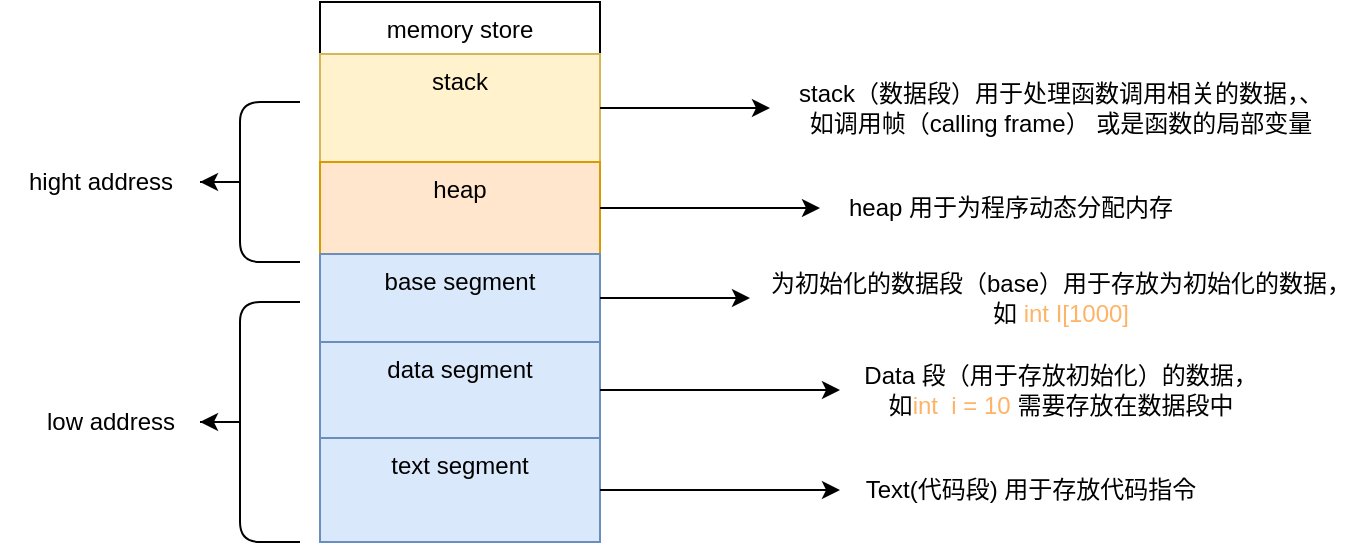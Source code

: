 <mxfile version="20.3.0" type="github">
  <diagram id="XmdqXbK0AcOZ-y48W_WI" name="Page-1">
    <mxGraphModel dx="1259" dy="1002" grid="1" gridSize="10" guides="1" tooltips="1" connect="1" arrows="1" fold="1" page="1" pageScale="1" pageWidth="850" pageHeight="1100" math="0" shadow="0">
      <root>
        <mxCell id="0" />
        <mxCell id="1" parent="0" />
        <mxCell id="e4FcmgPjsHgmHNoB451O-2" value="memory store" style="swimlane;fontStyle=0;childLayout=stackLayout;horizontal=1;startSize=26;fillColor=none;horizontalStack=0;resizeParent=1;resizeParentMax=0;resizeLast=0;collapsible=1;marginBottom=0;" vertex="1" parent="1">
          <mxGeometry x="250" y="50" width="140" height="270" as="geometry">
            <mxRectangle x="80" y="60" width="110" height="30" as="alternateBounds" />
          </mxGeometry>
        </mxCell>
        <mxCell id="e4FcmgPjsHgmHNoB451O-3" value="stack" style="text;strokeColor=#d6b656;fillColor=#fff2cc;align=center;verticalAlign=top;spacingLeft=4;spacingRight=4;overflow=hidden;rotatable=0;points=[[0,0.5],[1,0.5]];portConstraint=eastwest;" vertex="1" parent="e4FcmgPjsHgmHNoB451O-2">
          <mxGeometry y="26" width="140" height="54" as="geometry" />
        </mxCell>
        <mxCell id="e4FcmgPjsHgmHNoB451O-4" value="heap" style="text;strokeColor=#d79b00;fillColor=#ffe6cc;align=center;verticalAlign=top;spacingLeft=4;spacingRight=4;overflow=hidden;rotatable=0;points=[[0,0.5],[1,0.5]];portConstraint=eastwest;" vertex="1" parent="e4FcmgPjsHgmHNoB451O-2">
          <mxGeometry y="80" width="140" height="46" as="geometry" />
        </mxCell>
        <mxCell id="e4FcmgPjsHgmHNoB451O-5" value="base segment" style="text;strokeColor=#6c8ebf;fillColor=#dae8fc;align=center;verticalAlign=top;spacingLeft=4;spacingRight=4;overflow=hidden;rotatable=0;points=[[0,0.5],[1,0.5]];portConstraint=eastwest;" vertex="1" parent="e4FcmgPjsHgmHNoB451O-2">
          <mxGeometry y="126" width="140" height="44" as="geometry" />
        </mxCell>
        <mxCell id="e4FcmgPjsHgmHNoB451O-6" value="data segment" style="text;strokeColor=#6c8ebf;fillColor=#dae8fc;align=center;verticalAlign=top;spacingLeft=4;spacingRight=4;overflow=hidden;rotatable=0;points=[[0,0.5],[1,0.5]];portConstraint=eastwest;" vertex="1" parent="e4FcmgPjsHgmHNoB451O-2">
          <mxGeometry y="170" width="140" height="48" as="geometry" />
        </mxCell>
        <mxCell id="e4FcmgPjsHgmHNoB451O-7" value="text segment" style="text;strokeColor=#6c8ebf;fillColor=#dae8fc;align=center;verticalAlign=top;spacingLeft=4;spacingRight=4;overflow=hidden;rotatable=0;points=[[0,0.5],[1,0.5]];portConstraint=eastwest;" vertex="1" parent="e4FcmgPjsHgmHNoB451O-2">
          <mxGeometry y="218" width="140" height="52" as="geometry" />
        </mxCell>
        <mxCell id="e4FcmgPjsHgmHNoB451O-8" value="hight address" style="text;html=1;align=center;verticalAlign=middle;resizable=0;points=[];autosize=1;strokeColor=none;fillColor=none;" vertex="1" parent="1">
          <mxGeometry x="90" y="125" width="100" height="30" as="geometry" />
        </mxCell>
        <mxCell id="e4FcmgPjsHgmHNoB451O-9" value="low address" style="text;html=1;align=center;verticalAlign=middle;resizable=0;points=[];autosize=1;strokeColor=none;fillColor=none;" vertex="1" parent="1">
          <mxGeometry x="100" y="245" width="90" height="30" as="geometry" />
        </mxCell>
        <mxCell id="e4FcmgPjsHgmHNoB451O-10" value="Text(代码段) 用于存放代码指令" style="text;html=1;align=center;verticalAlign=middle;resizable=0;points=[];autosize=1;strokeColor=none;fillColor=none;" vertex="1" parent="1">
          <mxGeometry x="510" y="279" width="190" height="30" as="geometry" />
        </mxCell>
        <mxCell id="e4FcmgPjsHgmHNoB451O-11" value="stack（数据段）用于处理函数调用相关的数据，、&lt;br&gt;如调用帧（calling frame） 或是函数的局部变量" style="text;html=1;align=center;verticalAlign=middle;resizable=0;points=[];autosize=1;strokeColor=none;fillColor=none;" vertex="1" parent="1">
          <mxGeometry x="475" y="83" width="290" height="40" as="geometry" />
        </mxCell>
        <mxCell id="e4FcmgPjsHgmHNoB451O-12" value="为初始化的数据段（base）用于存放为初始化的数据，&lt;br&gt;如 &lt;font color=&quot;#ffb366&quot;&gt;int I[1000]&lt;/font&gt;" style="text;html=1;align=center;verticalAlign=middle;resizable=0;points=[];autosize=1;strokeColor=none;fillColor=none;" vertex="1" parent="1">
          <mxGeometry x="465" y="178" width="310" height="40" as="geometry" />
        </mxCell>
        <mxCell id="e4FcmgPjsHgmHNoB451O-13" value="Data 段（用于存放初始化）的数据，&lt;br&gt;如&lt;font color=&quot;#ffb366&quot;&gt;int &amp;nbsp;i = 10 &lt;/font&gt;需要存放在数据段中" style="text;html=1;align=center;verticalAlign=middle;resizable=0;points=[];autosize=1;strokeColor=none;fillColor=none;" vertex="1" parent="1">
          <mxGeometry x="510" y="224" width="220" height="40" as="geometry" />
        </mxCell>
        <mxCell id="e4FcmgPjsHgmHNoB451O-14" value="&lt;font color=&quot;#000000&quot;&gt;heap 用于为程序动态分配内存&lt;/font&gt;" style="text;html=1;align=center;verticalAlign=middle;resizable=0;points=[];autosize=1;strokeColor=none;fillColor=none;fontColor=#FFB366;" vertex="1" parent="1">
          <mxGeometry x="500" y="138" width="190" height="30" as="geometry" />
        </mxCell>
        <mxCell id="e4FcmgPjsHgmHNoB451O-15" style="edgeStyle=orthogonalEdgeStyle;rounded=0;orthogonalLoop=1;jettySize=auto;html=1;exitX=1;exitY=0.5;exitDx=0;exitDy=0;fontColor=#000000;" edge="1" parent="1" source="e4FcmgPjsHgmHNoB451O-4" target="e4FcmgPjsHgmHNoB451O-14">
          <mxGeometry relative="1" as="geometry" />
        </mxCell>
        <mxCell id="e4FcmgPjsHgmHNoB451O-16" style="edgeStyle=orthogonalEdgeStyle;rounded=0;orthogonalLoop=1;jettySize=auto;html=1;exitX=1;exitY=0.5;exitDx=0;exitDy=0;fontColor=#000000;" edge="1" parent="1" source="e4FcmgPjsHgmHNoB451O-3" target="e4FcmgPjsHgmHNoB451O-11">
          <mxGeometry relative="1" as="geometry" />
        </mxCell>
        <mxCell id="e4FcmgPjsHgmHNoB451O-17" style="edgeStyle=orthogonalEdgeStyle;rounded=0;orthogonalLoop=1;jettySize=auto;html=1;exitX=1;exitY=0.5;exitDx=0;exitDy=0;fontColor=#000000;" edge="1" parent="1" source="e4FcmgPjsHgmHNoB451O-5" target="e4FcmgPjsHgmHNoB451O-12">
          <mxGeometry relative="1" as="geometry" />
        </mxCell>
        <mxCell id="e4FcmgPjsHgmHNoB451O-18" style="edgeStyle=orthogonalEdgeStyle;rounded=0;orthogonalLoop=1;jettySize=auto;html=1;exitX=1;exitY=0.5;exitDx=0;exitDy=0;fontColor=#000000;" edge="1" parent="1" source="e4FcmgPjsHgmHNoB451O-6" target="e4FcmgPjsHgmHNoB451O-13">
          <mxGeometry relative="1" as="geometry" />
        </mxCell>
        <mxCell id="e4FcmgPjsHgmHNoB451O-19" style="edgeStyle=orthogonalEdgeStyle;rounded=0;orthogonalLoop=1;jettySize=auto;html=1;exitX=1;exitY=0.5;exitDx=0;exitDy=0;fontColor=#000000;" edge="1" parent="1" source="e4FcmgPjsHgmHNoB451O-7" target="e4FcmgPjsHgmHNoB451O-10">
          <mxGeometry relative="1" as="geometry" />
        </mxCell>
        <mxCell id="e4FcmgPjsHgmHNoB451O-21" style="edgeStyle=orthogonalEdgeStyle;rounded=0;orthogonalLoop=1;jettySize=auto;html=1;fontColor=#000000;" edge="1" parent="1" source="e4FcmgPjsHgmHNoB451O-20" target="e4FcmgPjsHgmHNoB451O-9">
          <mxGeometry relative="1" as="geometry" />
        </mxCell>
        <mxCell id="e4FcmgPjsHgmHNoB451O-20" value="" style="shape=curlyBracket;whiteSpace=wrap;html=1;rounded=1;fontColor=#000000;size=0;" vertex="1" parent="1">
          <mxGeometry x="210" y="200" width="30" height="120" as="geometry" />
        </mxCell>
        <mxCell id="e4FcmgPjsHgmHNoB451O-23" style="edgeStyle=orthogonalEdgeStyle;rounded=0;orthogonalLoop=1;jettySize=auto;html=1;fontColor=#000000;" edge="1" parent="1" source="e4FcmgPjsHgmHNoB451O-22" target="e4FcmgPjsHgmHNoB451O-8">
          <mxGeometry relative="1" as="geometry" />
        </mxCell>
        <mxCell id="e4FcmgPjsHgmHNoB451O-22" value="" style="shape=curlyBracket;whiteSpace=wrap;html=1;rounded=1;fontColor=#000000;size=0;" vertex="1" parent="1">
          <mxGeometry x="210" y="100" width="30" height="80" as="geometry" />
        </mxCell>
      </root>
    </mxGraphModel>
  </diagram>
</mxfile>
